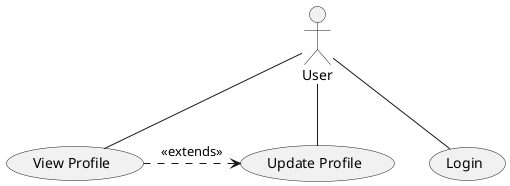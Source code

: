 @startuml
actor User
usecase (Login) as UC1
usecase (View Profile) as UC2
usecase (Update Profile) as UC3

User -- UC1
User -- UC2
User -- UC3

UC2 .> UC3 : <<extends>>
@enduml
